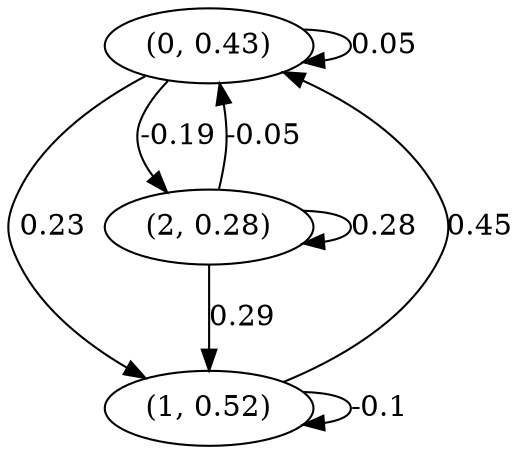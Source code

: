 digraph {
    0 [ label = "(0, 0.43)" ]
    1 [ label = "(1, 0.52)" ]
    2 [ label = "(2, 0.28)" ]
    0 -> 0 [ label = "0.05" ]
    1 -> 1 [ label = "-0.1" ]
    2 -> 2 [ label = "0.28" ]
    1 -> 0 [ label = "0.45" ]
    2 -> 0 [ label = "-0.05" ]
    0 -> 1 [ label = "0.23" ]
    2 -> 1 [ label = "0.29" ]
    0 -> 2 [ label = "-0.19" ]
}


